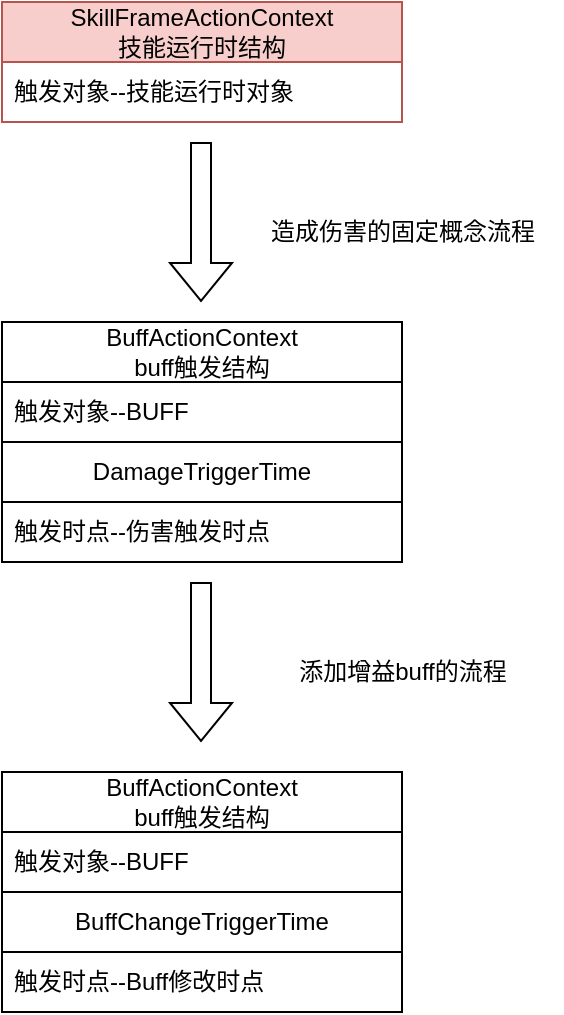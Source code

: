 <mxfile version="20.8.16" type="device"><diagram name="第 1 页" id="b41qOI-cdHVoT0_z7uxB"><mxGraphModel dx="1098" dy="1188" grid="1" gridSize="10" guides="1" tooltips="1" connect="1" arrows="1" fold="1" page="1" pageScale="1" pageWidth="827" pageHeight="1169" math="0" shadow="0"><root><mxCell id="0"/><mxCell id="1" parent="0"/><mxCell id="vC2ioBuGNRrNUAJCsvEJ-1" value="SkillFrameActionContext&lt;br&gt;技能运行时结构" style="swimlane;fontStyle=0;childLayout=stackLayout;horizontal=1;startSize=30;horizontalStack=0;resizeParent=1;resizeParentMax=0;resizeLast=0;collapsible=1;marginBottom=0;whiteSpace=wrap;html=1;fillColor=#f8cecc;strokeColor=#b85450;" vertex="1" parent="1"><mxGeometry x="80" y="200" width="200" height="60" as="geometry"/></mxCell><mxCell id="vC2ioBuGNRrNUAJCsvEJ-2" value="触发对象--技能运行时对象" style="text;strokeColor=none;fillColor=none;align=left;verticalAlign=middle;spacingLeft=4;spacingRight=4;overflow=hidden;points=[[0,0.5],[1,0.5]];portConstraint=eastwest;rotatable=0;whiteSpace=wrap;html=1;" vertex="1" parent="vC2ioBuGNRrNUAJCsvEJ-1"><mxGeometry y="30" width="200" height="30" as="geometry"/></mxCell><mxCell id="vC2ioBuGNRrNUAJCsvEJ-3" value="" style="shape=flexArrow;endArrow=classic;html=1;rounded=0;" edge="1" parent="1"><mxGeometry width="50" height="50" relative="1" as="geometry"><mxPoint x="179.5" y="270" as="sourcePoint"/><mxPoint x="179.5" y="350" as="targetPoint"/></mxGeometry></mxCell><mxCell id="vC2ioBuGNRrNUAJCsvEJ-4" value="BuffActionContext&lt;br&gt;buff触发结构" style="swimlane;fontStyle=0;childLayout=stackLayout;horizontal=1;startSize=30;horizontalStack=0;resizeParent=1;resizeParentMax=0;resizeLast=0;collapsible=1;marginBottom=0;whiteSpace=wrap;html=1;" vertex="1" parent="1"><mxGeometry x="80" y="360" width="200" height="60" as="geometry"/></mxCell><mxCell id="vC2ioBuGNRrNUAJCsvEJ-5" value="触发对象--BUFF" style="text;strokeColor=none;fillColor=none;align=left;verticalAlign=middle;spacingLeft=4;spacingRight=4;overflow=hidden;points=[[0,0.5],[1,0.5]];portConstraint=eastwest;rotatable=0;whiteSpace=wrap;html=1;" vertex="1" parent="vC2ioBuGNRrNUAJCsvEJ-4"><mxGeometry y="30" width="200" height="30" as="geometry"/></mxCell><mxCell id="vC2ioBuGNRrNUAJCsvEJ-6" value="造成伤害的固定概念流程" style="text;html=1;align=center;verticalAlign=middle;resizable=0;points=[];autosize=1;strokeColor=none;fillColor=none;" vertex="1" parent="1"><mxGeometry x="200" y="300" width="160" height="30" as="geometry"/></mxCell><mxCell id="vC2ioBuGNRrNUAJCsvEJ-7" value="DamageTriggerTime" style="swimlane;fontStyle=0;childLayout=stackLayout;horizontal=1;startSize=30;horizontalStack=0;resizeParent=1;resizeParentMax=0;resizeLast=0;collapsible=1;marginBottom=0;whiteSpace=wrap;html=1;" vertex="1" parent="1"><mxGeometry x="80" y="420" width="200" height="60" as="geometry"/></mxCell><mxCell id="vC2ioBuGNRrNUAJCsvEJ-8" value="触发时点--伤害触发时点" style="text;strokeColor=none;fillColor=none;align=left;verticalAlign=middle;spacingLeft=4;spacingRight=4;overflow=hidden;points=[[0,0.5],[1,0.5]];portConstraint=eastwest;rotatable=0;whiteSpace=wrap;html=1;" vertex="1" parent="vC2ioBuGNRrNUAJCsvEJ-7"><mxGeometry y="30" width="200" height="30" as="geometry"/></mxCell><mxCell id="vC2ioBuGNRrNUAJCsvEJ-9" value="" style="shape=flexArrow;endArrow=classic;html=1;rounded=0;" edge="1" parent="1"><mxGeometry width="50" height="50" relative="1" as="geometry"><mxPoint x="179.5" y="490" as="sourcePoint"/><mxPoint x="179.5" y="570" as="targetPoint"/></mxGeometry></mxCell><mxCell id="vC2ioBuGNRrNUAJCsvEJ-10" value="BuffActionContext&lt;br&gt;buff触发结构" style="swimlane;fontStyle=0;childLayout=stackLayout;horizontal=1;startSize=30;horizontalStack=0;resizeParent=1;resizeParentMax=0;resizeLast=0;collapsible=1;marginBottom=0;whiteSpace=wrap;html=1;" vertex="1" parent="1"><mxGeometry x="80" y="585" width="200" height="60" as="geometry"/></mxCell><mxCell id="vC2ioBuGNRrNUAJCsvEJ-11" value="触发对象--BUFF" style="text;strokeColor=none;fillColor=none;align=left;verticalAlign=middle;spacingLeft=4;spacingRight=4;overflow=hidden;points=[[0,0.5],[1,0.5]];portConstraint=eastwest;rotatable=0;whiteSpace=wrap;html=1;" vertex="1" parent="vC2ioBuGNRrNUAJCsvEJ-10"><mxGeometry y="30" width="200" height="30" as="geometry"/></mxCell><mxCell id="vC2ioBuGNRrNUAJCsvEJ-12" value="添加增益buff的流程" style="text;html=1;align=center;verticalAlign=middle;resizable=0;points=[];autosize=1;strokeColor=none;fillColor=none;" vertex="1" parent="1"><mxGeometry x="215" y="520" width="130" height="30" as="geometry"/></mxCell><mxCell id="vC2ioBuGNRrNUAJCsvEJ-13" value="BuffChangeTriggerTime" style="swimlane;fontStyle=0;childLayout=stackLayout;horizontal=1;startSize=30;horizontalStack=0;resizeParent=1;resizeParentMax=0;resizeLast=0;collapsible=1;marginBottom=0;whiteSpace=wrap;html=1;" vertex="1" parent="1"><mxGeometry x="80" y="645" width="200" height="60" as="geometry"/></mxCell><mxCell id="vC2ioBuGNRrNUAJCsvEJ-14" value="触发时点--Buff修改时点" style="text;strokeColor=none;fillColor=none;align=left;verticalAlign=middle;spacingLeft=4;spacingRight=4;overflow=hidden;points=[[0,0.5],[1,0.5]];portConstraint=eastwest;rotatable=0;whiteSpace=wrap;html=1;" vertex="1" parent="vC2ioBuGNRrNUAJCsvEJ-13"><mxGeometry y="30" width="200" height="30" as="geometry"/></mxCell></root></mxGraphModel></diagram></mxfile>